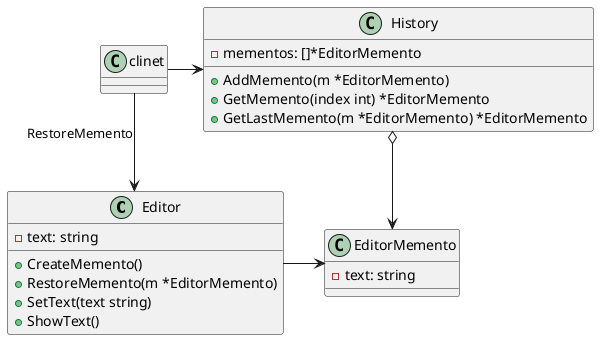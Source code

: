 @startuml
skinparam linetype ortho
class Editor {
  - text: string
  + CreateMemento()
  + RestoreMemento(m *EditorMemento)
  + SetText(text string)
  + ShowText()
}

class EditorMemento {
  - text: string
}

class History {
  - mementos: []*EditorMemento
  + AddMemento(m *EditorMemento)
  + GetMemento(index int) *EditorMemento 
  + GetLastMemento(m *EditorMemento) *EditorMemento 
}

Editor -right-> EditorMemento
History o-> EditorMemento
clinet -right-> History
clinet -down-> Editor: RestoreMemento
@enduml
